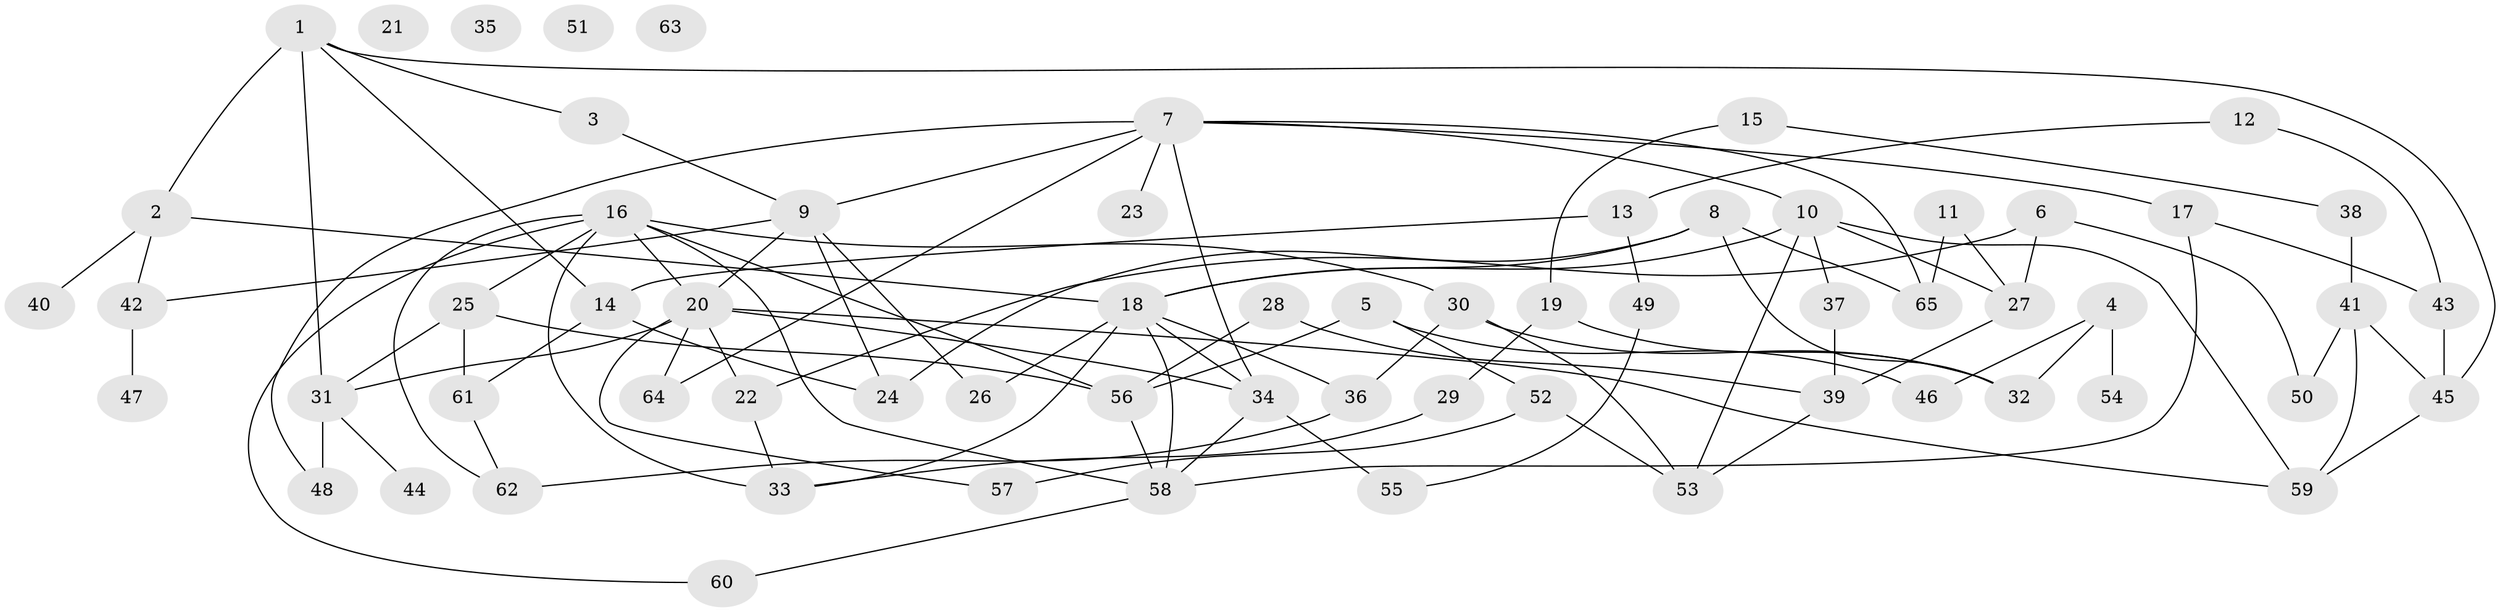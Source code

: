 // coarse degree distribution, {4: 0.125, 10: 0.03125, 0: 0.125, 1: 0.125, 3: 0.125, 2: 0.1875, 7: 0.0625, 9: 0.03125, 5: 0.15625, 6: 0.03125}
// Generated by graph-tools (version 1.1) at 2025/42/03/04/25 21:42:47]
// undirected, 65 vertices, 103 edges
graph export_dot {
graph [start="1"]
  node [color=gray90,style=filled];
  1;
  2;
  3;
  4;
  5;
  6;
  7;
  8;
  9;
  10;
  11;
  12;
  13;
  14;
  15;
  16;
  17;
  18;
  19;
  20;
  21;
  22;
  23;
  24;
  25;
  26;
  27;
  28;
  29;
  30;
  31;
  32;
  33;
  34;
  35;
  36;
  37;
  38;
  39;
  40;
  41;
  42;
  43;
  44;
  45;
  46;
  47;
  48;
  49;
  50;
  51;
  52;
  53;
  54;
  55;
  56;
  57;
  58;
  59;
  60;
  61;
  62;
  63;
  64;
  65;
  1 -- 2;
  1 -- 3;
  1 -- 14;
  1 -- 31;
  1 -- 45;
  2 -- 18;
  2 -- 40;
  2 -- 42;
  3 -- 9;
  4 -- 32;
  4 -- 46;
  4 -- 54;
  5 -- 46;
  5 -- 52;
  5 -- 56;
  6 -- 22;
  6 -- 27;
  6 -- 50;
  7 -- 9;
  7 -- 10;
  7 -- 17;
  7 -- 23;
  7 -- 34;
  7 -- 48;
  7 -- 64;
  7 -- 65;
  8 -- 18;
  8 -- 24;
  8 -- 32;
  8 -- 65;
  9 -- 20;
  9 -- 24;
  9 -- 26;
  9 -- 42;
  10 -- 18;
  10 -- 27;
  10 -- 37;
  10 -- 53;
  10 -- 59;
  11 -- 27;
  11 -- 65;
  12 -- 13;
  12 -- 43;
  13 -- 14;
  13 -- 49;
  14 -- 24;
  14 -- 61;
  15 -- 19;
  15 -- 38;
  16 -- 20;
  16 -- 25;
  16 -- 30;
  16 -- 33;
  16 -- 56;
  16 -- 58;
  16 -- 60;
  16 -- 62;
  17 -- 43;
  17 -- 58;
  18 -- 26;
  18 -- 33;
  18 -- 34;
  18 -- 36;
  18 -- 58;
  19 -- 29;
  19 -- 32;
  20 -- 22;
  20 -- 31;
  20 -- 34;
  20 -- 57;
  20 -- 59;
  20 -- 64;
  22 -- 33;
  25 -- 31;
  25 -- 56;
  25 -- 61;
  27 -- 39;
  28 -- 39;
  28 -- 56;
  29 -- 33;
  30 -- 32;
  30 -- 36;
  30 -- 53;
  31 -- 44;
  31 -- 48;
  34 -- 55;
  34 -- 58;
  36 -- 62;
  37 -- 39;
  38 -- 41;
  39 -- 53;
  41 -- 45;
  41 -- 50;
  41 -- 59;
  42 -- 47;
  43 -- 45;
  45 -- 59;
  49 -- 55;
  52 -- 53;
  52 -- 57;
  56 -- 58;
  58 -- 60;
  61 -- 62;
}
